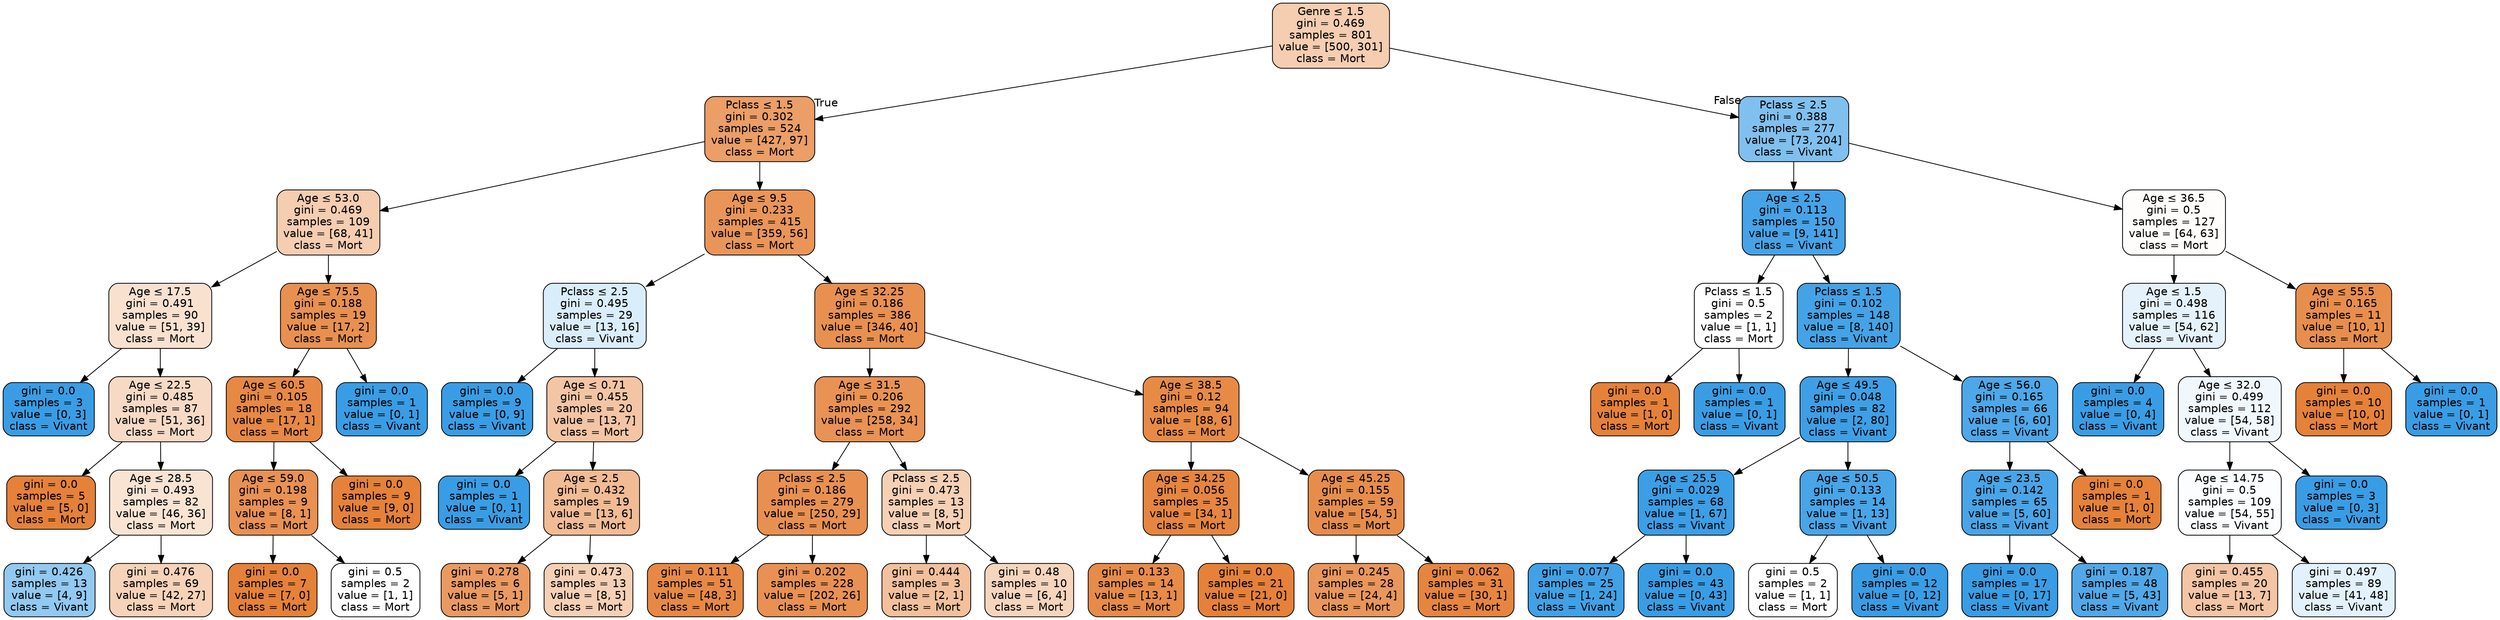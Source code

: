 digraph Tree {
node [shape=box, style="filled, rounded", color="black", fontname="helvetica"] ;
edge [fontname="helvetica"] ;
0 [label=<Genre &le; 1.5<br/>gini = 0.469<br/>samples = 801<br/>value = [500, 301]<br/>class = Mort>, fillcolor="#f5cdb0"] ;
1 [label=<Pclass &le; 1.5<br/>gini = 0.302<br/>samples = 524<br/>value = [427, 97]<br/>class = Mort>, fillcolor="#eb9e66"] ;
0 -> 1 [labeldistance=2.5, labelangle=45, headlabel="True"] ;
2 [label=<Age &le; 53.0<br/>gini = 0.469<br/>samples = 109<br/>value = [68, 41]<br/>class = Mort>, fillcolor="#f5cdb0"] ;
1 -> 2 ;
3 [label=<Age &le; 17.5<br/>gini = 0.491<br/>samples = 90<br/>value = [51, 39]<br/>class = Mort>, fillcolor="#f9e1d0"] ;
2 -> 3 ;
4 [label=<gini = 0.0<br/>samples = 3<br/>value = [0, 3]<br/>class = Vivant>, fillcolor="#399de5"] ;
3 -> 4 ;
5 [label=<Age &le; 22.5<br/>gini = 0.485<br/>samples = 87<br/>value = [51, 36]<br/>class = Mort>, fillcolor="#f7dac5"] ;
3 -> 5 ;
6 [label=<gini = 0.0<br/>samples = 5<br/>value = [5, 0]<br/>class = Mort>, fillcolor="#e58139"] ;
5 -> 6 ;
7 [label=<Age &le; 28.5<br/>gini = 0.493<br/>samples = 82<br/>value = [46, 36]<br/>class = Mort>, fillcolor="#f9e4d4"] ;
5 -> 7 ;
8 [label=<gini = 0.426<br/>samples = 13<br/>value = [4, 9]<br/>class = Vivant>, fillcolor="#91c9f1"] ;
7 -> 8 ;
9 [label=<gini = 0.476<br/>samples = 69<br/>value = [42, 27]<br/>class = Mort>, fillcolor="#f6d2b8"] ;
7 -> 9 ;
10 [label=<Age &le; 75.5<br/>gini = 0.188<br/>samples = 19<br/>value = [17, 2]<br/>class = Mort>, fillcolor="#e89050"] ;
2 -> 10 ;
11 [label=<Age &le; 60.5<br/>gini = 0.105<br/>samples = 18<br/>value = [17, 1]<br/>class = Mort>, fillcolor="#e78845"] ;
10 -> 11 ;
12 [label=<Age &le; 59.0<br/>gini = 0.198<br/>samples = 9<br/>value = [8, 1]<br/>class = Mort>, fillcolor="#e89152"] ;
11 -> 12 ;
13 [label=<gini = 0.0<br/>samples = 7<br/>value = [7, 0]<br/>class = Mort>, fillcolor="#e58139"] ;
12 -> 13 ;
14 [label=<gini = 0.5<br/>samples = 2<br/>value = [1, 1]<br/>class = Mort>, fillcolor="#ffffff"] ;
12 -> 14 ;
15 [label=<gini = 0.0<br/>samples = 9<br/>value = [9, 0]<br/>class = Mort>, fillcolor="#e58139"] ;
11 -> 15 ;
16 [label=<gini = 0.0<br/>samples = 1<br/>value = [0, 1]<br/>class = Vivant>, fillcolor="#399de5"] ;
10 -> 16 ;
17 [label=<Age &le; 9.5<br/>gini = 0.233<br/>samples = 415<br/>value = [359, 56]<br/>class = Mort>, fillcolor="#e99558"] ;
1 -> 17 ;
18 [label=<Pclass &le; 2.5<br/>gini = 0.495<br/>samples = 29<br/>value = [13, 16]<br/>class = Vivant>, fillcolor="#daedfa"] ;
17 -> 18 ;
19 [label=<gini = 0.0<br/>samples = 9<br/>value = [0, 9]<br/>class = Vivant>, fillcolor="#399de5"] ;
18 -> 19 ;
20 [label=<Age &le; 0.71<br/>gini = 0.455<br/>samples = 20<br/>value = [13, 7]<br/>class = Mort>, fillcolor="#f3c5a4"] ;
18 -> 20 ;
21 [label=<gini = 0.0<br/>samples = 1<br/>value = [0, 1]<br/>class = Vivant>, fillcolor="#399de5"] ;
20 -> 21 ;
22 [label=<Age &le; 2.5<br/>gini = 0.432<br/>samples = 19<br/>value = [13, 6]<br/>class = Mort>, fillcolor="#f1bb94"] ;
20 -> 22 ;
23 [label=<gini = 0.278<br/>samples = 6<br/>value = [5, 1]<br/>class = Mort>, fillcolor="#ea9a61"] ;
22 -> 23 ;
24 [label=<gini = 0.473<br/>samples = 13<br/>value = [8, 5]<br/>class = Mort>, fillcolor="#f5d0b5"] ;
22 -> 24 ;
25 [label=<Age &le; 32.25<br/>gini = 0.186<br/>samples = 386<br/>value = [346, 40]<br/>class = Mort>, fillcolor="#e89050"] ;
17 -> 25 ;
26 [label=<Age &le; 31.5<br/>gini = 0.206<br/>samples = 292<br/>value = [258, 34]<br/>class = Mort>, fillcolor="#e89253"] ;
25 -> 26 ;
27 [label=<Pclass &le; 2.5<br/>gini = 0.186<br/>samples = 279<br/>value = [250, 29]<br/>class = Mort>, fillcolor="#e89050"] ;
26 -> 27 ;
28 [label=<gini = 0.111<br/>samples = 51<br/>value = [48, 3]<br/>class = Mort>, fillcolor="#e78945"] ;
27 -> 28 ;
29 [label=<gini = 0.202<br/>samples = 228<br/>value = [202, 26]<br/>class = Mort>, fillcolor="#e89152"] ;
27 -> 29 ;
30 [label=<Pclass &le; 2.5<br/>gini = 0.473<br/>samples = 13<br/>value = [8, 5]<br/>class = Mort>, fillcolor="#f5d0b5"] ;
26 -> 30 ;
31 [label=<gini = 0.444<br/>samples = 3<br/>value = [2, 1]<br/>class = Mort>, fillcolor="#f2c09c"] ;
30 -> 31 ;
32 [label=<gini = 0.48<br/>samples = 10<br/>value = [6, 4]<br/>class = Mort>, fillcolor="#f6d5bd"] ;
30 -> 32 ;
33 [label=<Age &le; 38.5<br/>gini = 0.12<br/>samples = 94<br/>value = [88, 6]<br/>class = Mort>, fillcolor="#e78a46"] ;
25 -> 33 ;
34 [label=<Age &le; 34.25<br/>gini = 0.056<br/>samples = 35<br/>value = [34, 1]<br/>class = Mort>, fillcolor="#e6853f"] ;
33 -> 34 ;
35 [label=<gini = 0.133<br/>samples = 14<br/>value = [13, 1]<br/>class = Mort>, fillcolor="#e78b48"] ;
34 -> 35 ;
36 [label=<gini = 0.0<br/>samples = 21<br/>value = [21, 0]<br/>class = Mort>, fillcolor="#e58139"] ;
34 -> 36 ;
37 [label=<Age &le; 45.25<br/>gini = 0.155<br/>samples = 59<br/>value = [54, 5]<br/>class = Mort>, fillcolor="#e78d4b"] ;
33 -> 37 ;
38 [label=<gini = 0.245<br/>samples = 28<br/>value = [24, 4]<br/>class = Mort>, fillcolor="#e9965a"] ;
37 -> 38 ;
39 [label=<gini = 0.062<br/>samples = 31<br/>value = [30, 1]<br/>class = Mort>, fillcolor="#e68540"] ;
37 -> 39 ;
40 [label=<Pclass &le; 2.5<br/>gini = 0.388<br/>samples = 277<br/>value = [73, 204]<br/>class = Vivant>, fillcolor="#80c0ee"] ;
0 -> 40 [labeldistance=2.5, labelangle=-45, headlabel="False"] ;
41 [label=<Age &le; 2.5<br/>gini = 0.113<br/>samples = 150<br/>value = [9, 141]<br/>class = Vivant>, fillcolor="#46a3e7"] ;
40 -> 41 ;
42 [label=<Pclass &le; 1.5<br/>gini = 0.5<br/>samples = 2<br/>value = [1, 1]<br/>class = Mort>, fillcolor="#ffffff"] ;
41 -> 42 ;
43 [label=<gini = 0.0<br/>samples = 1<br/>value = [1, 0]<br/>class = Mort>, fillcolor="#e58139"] ;
42 -> 43 ;
44 [label=<gini = 0.0<br/>samples = 1<br/>value = [0, 1]<br/>class = Vivant>, fillcolor="#399de5"] ;
42 -> 44 ;
45 [label=<Pclass &le; 1.5<br/>gini = 0.102<br/>samples = 148<br/>value = [8, 140]<br/>class = Vivant>, fillcolor="#44a3e6"] ;
41 -> 45 ;
46 [label=<Age &le; 49.5<br/>gini = 0.048<br/>samples = 82<br/>value = [2, 80]<br/>class = Vivant>, fillcolor="#3e9fe6"] ;
45 -> 46 ;
47 [label=<Age &le; 25.5<br/>gini = 0.029<br/>samples = 68<br/>value = [1, 67]<br/>class = Vivant>, fillcolor="#3c9ee5"] ;
46 -> 47 ;
48 [label=<gini = 0.077<br/>samples = 25<br/>value = [1, 24]<br/>class = Vivant>, fillcolor="#41a1e6"] ;
47 -> 48 ;
49 [label=<gini = 0.0<br/>samples = 43<br/>value = [0, 43]<br/>class = Vivant>, fillcolor="#399de5"] ;
47 -> 49 ;
50 [label=<Age &le; 50.5<br/>gini = 0.133<br/>samples = 14<br/>value = [1, 13]<br/>class = Vivant>, fillcolor="#48a5e7"] ;
46 -> 50 ;
51 [label=<gini = 0.5<br/>samples = 2<br/>value = [1, 1]<br/>class = Mort>, fillcolor="#ffffff"] ;
50 -> 51 ;
52 [label=<gini = 0.0<br/>samples = 12<br/>value = [0, 12]<br/>class = Vivant>, fillcolor="#399de5"] ;
50 -> 52 ;
53 [label=<Age &le; 56.0<br/>gini = 0.165<br/>samples = 66<br/>value = [6, 60]<br/>class = Vivant>, fillcolor="#4da7e8"] ;
45 -> 53 ;
54 [label=<Age &le; 23.5<br/>gini = 0.142<br/>samples = 65<br/>value = [5, 60]<br/>class = Vivant>, fillcolor="#49a5e7"] ;
53 -> 54 ;
55 [label=<gini = 0.0<br/>samples = 17<br/>value = [0, 17]<br/>class = Vivant>, fillcolor="#399de5"] ;
54 -> 55 ;
56 [label=<gini = 0.187<br/>samples = 48<br/>value = [5, 43]<br/>class = Vivant>, fillcolor="#50a8e8"] ;
54 -> 56 ;
57 [label=<gini = 0.0<br/>samples = 1<br/>value = [1, 0]<br/>class = Mort>, fillcolor="#e58139"] ;
53 -> 57 ;
58 [label=<Age &le; 36.5<br/>gini = 0.5<br/>samples = 127<br/>value = [64, 63]<br/>class = Mort>, fillcolor="#fffdfc"] ;
40 -> 58 ;
59 [label=<Age &le; 1.5<br/>gini = 0.498<br/>samples = 116<br/>value = [54, 62]<br/>class = Vivant>, fillcolor="#e5f2fc"] ;
58 -> 59 ;
60 [label=<gini = 0.0<br/>samples = 4<br/>value = [0, 4]<br/>class = Vivant>, fillcolor="#399de5"] ;
59 -> 60 ;
61 [label=<Age &le; 32.0<br/>gini = 0.499<br/>samples = 112<br/>value = [54, 58]<br/>class = Vivant>, fillcolor="#f1f8fd"] ;
59 -> 61 ;
62 [label=<Age &le; 14.75<br/>gini = 0.5<br/>samples = 109<br/>value = [54, 55]<br/>class = Vivant>, fillcolor="#fbfdff"] ;
61 -> 62 ;
63 [label=<gini = 0.455<br/>samples = 20<br/>value = [13, 7]<br/>class = Mort>, fillcolor="#f3c5a4"] ;
62 -> 63 ;
64 [label=<gini = 0.497<br/>samples = 89<br/>value = [41, 48]<br/>class = Vivant>, fillcolor="#e2f1fb"] ;
62 -> 64 ;
65 [label=<gini = 0.0<br/>samples = 3<br/>value = [0, 3]<br/>class = Vivant>, fillcolor="#399de5"] ;
61 -> 65 ;
66 [label=<Age &le; 55.5<br/>gini = 0.165<br/>samples = 11<br/>value = [10, 1]<br/>class = Mort>, fillcolor="#e88e4d"] ;
58 -> 66 ;
67 [label=<gini = 0.0<br/>samples = 10<br/>value = [10, 0]<br/>class = Mort>, fillcolor="#e58139"] ;
66 -> 67 ;
68 [label=<gini = 0.0<br/>samples = 1<br/>value = [0, 1]<br/>class = Vivant>, fillcolor="#399de5"] ;
66 -> 68 ;
}